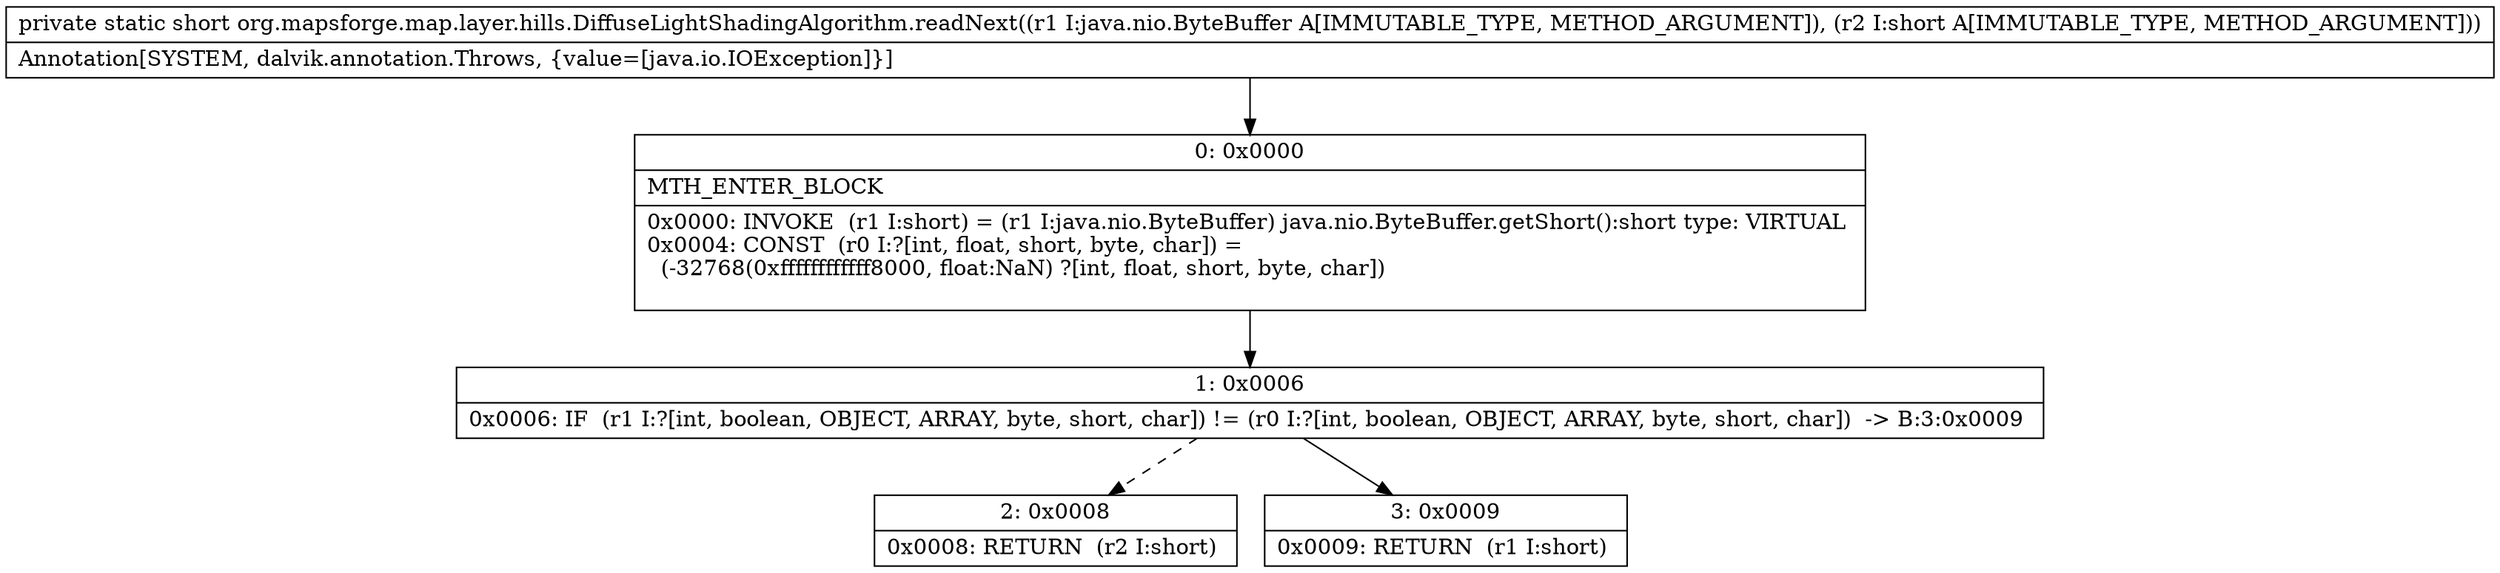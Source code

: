 digraph "CFG fororg.mapsforge.map.layer.hills.DiffuseLightShadingAlgorithm.readNext(Ljava\/nio\/ByteBuffer;S)S" {
Node_0 [shape=record,label="{0\:\ 0x0000|MTH_ENTER_BLOCK\l|0x0000: INVOKE  (r1 I:short) = (r1 I:java.nio.ByteBuffer) java.nio.ByteBuffer.getShort():short type: VIRTUAL \l0x0004: CONST  (r0 I:?[int, float, short, byte, char]) = \l  (\-32768(0xffffffffffff8000, float:NaN) ?[int, float, short, byte, char])\l \l}"];
Node_1 [shape=record,label="{1\:\ 0x0006|0x0006: IF  (r1 I:?[int, boolean, OBJECT, ARRAY, byte, short, char]) != (r0 I:?[int, boolean, OBJECT, ARRAY, byte, short, char])  \-\> B:3:0x0009 \l}"];
Node_2 [shape=record,label="{2\:\ 0x0008|0x0008: RETURN  (r2 I:short) \l}"];
Node_3 [shape=record,label="{3\:\ 0x0009|0x0009: RETURN  (r1 I:short) \l}"];
MethodNode[shape=record,label="{private static short org.mapsforge.map.layer.hills.DiffuseLightShadingAlgorithm.readNext((r1 I:java.nio.ByteBuffer A[IMMUTABLE_TYPE, METHOD_ARGUMENT]), (r2 I:short A[IMMUTABLE_TYPE, METHOD_ARGUMENT]))  | Annotation[SYSTEM, dalvik.annotation.Throws, \{value=[java.io.IOException]\}]\l}"];
MethodNode -> Node_0;
Node_0 -> Node_1;
Node_1 -> Node_2[style=dashed];
Node_1 -> Node_3;
}

